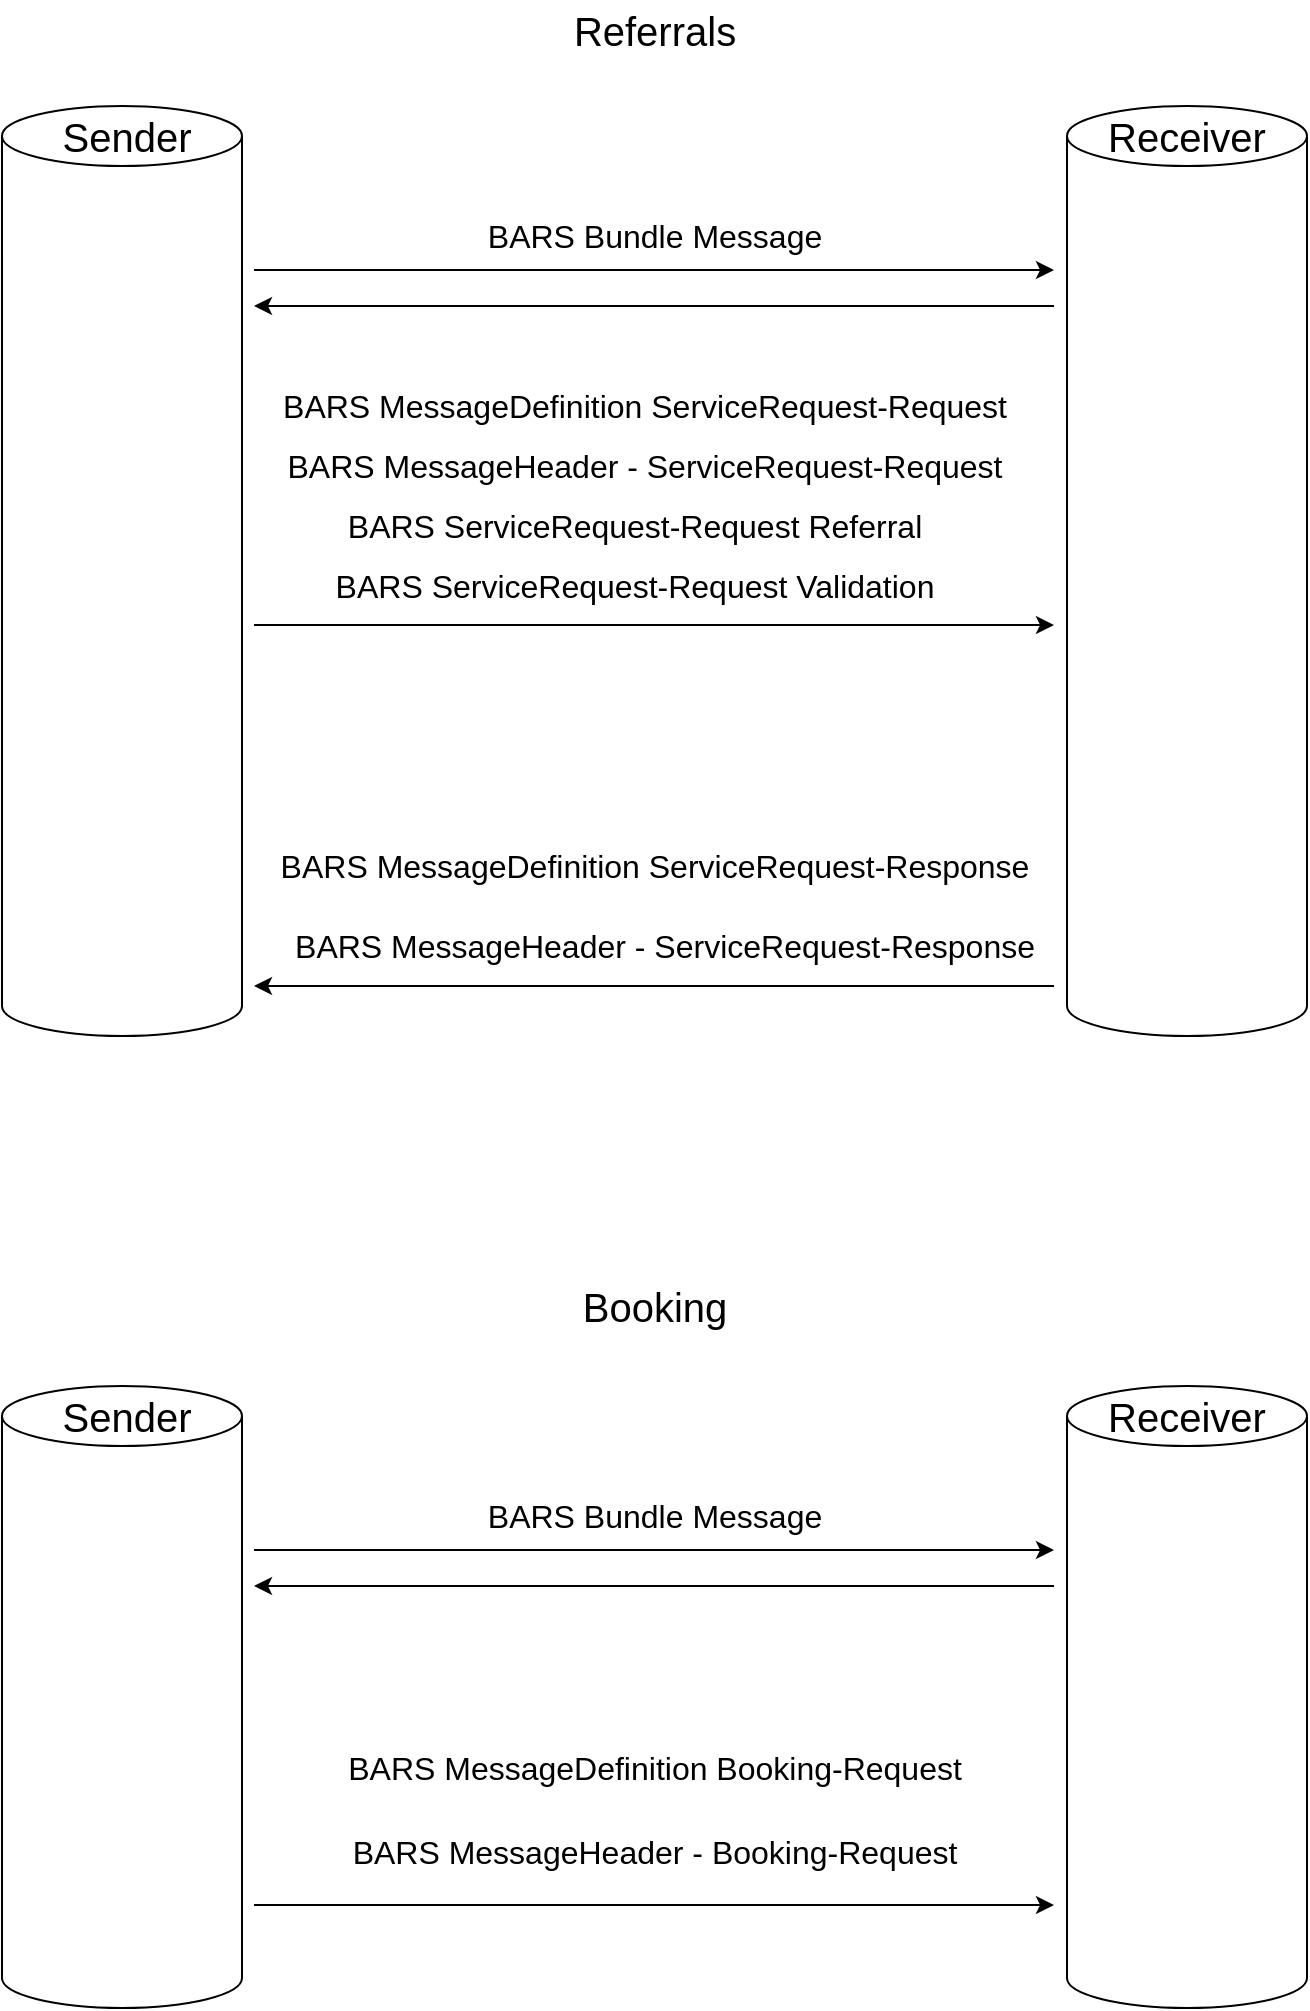 <mxfile version="15.9.4" type="github">
  <diagram id="79-s5XHoGDIOHGQPfeBm" name="Page-1">
    <mxGraphModel dx="2370" dy="1253" grid="1" gridSize="10" guides="1" tooltips="1" connect="1" arrows="1" fold="1" page="1" pageScale="1" pageWidth="827" pageHeight="1169" math="0" shadow="0">
      <root>
        <mxCell id="0" />
        <mxCell id="1" parent="0" />
        <mxCell id="lj4PL6lqvF0ZKJ8xrtYB-16" value="" style="shape=cylinder3;whiteSpace=wrap;html=1;boundedLbl=1;backgroundOutline=1;size=15;fontSize=16;" vertex="1" parent="1">
          <mxGeometry x="606.5" y="132" width="120" height="465" as="geometry" />
        </mxCell>
        <mxCell id="lj4PL6lqvF0ZKJ8xrtYB-15" value="" style="shape=cylinder3;whiteSpace=wrap;html=1;boundedLbl=1;backgroundOutline=1;size=15;fontSize=16;" vertex="1" parent="1">
          <mxGeometry x="74" y="132" width="120" height="465" as="geometry" />
        </mxCell>
        <mxCell id="lj4PL6lqvF0ZKJ8xrtYB-1" value="Sender" style="text;html=1;resizable=0;autosize=1;align=center;verticalAlign=middle;points=[];fillColor=none;strokeColor=none;rounded=0;fontSize=20;" vertex="1" parent="1">
          <mxGeometry x="95.5" y="132" width="80" height="30" as="geometry" />
        </mxCell>
        <mxCell id="lj4PL6lqvF0ZKJ8xrtYB-2" value="Receiver" style="text;html=1;resizable=0;autosize=1;align=center;verticalAlign=middle;points=[];fillColor=none;strokeColor=none;rounded=0;fontSize=20;" vertex="1" parent="1">
          <mxGeometry x="620.5" y="132" width="90" height="30" as="geometry" />
        </mxCell>
        <mxCell id="lj4PL6lqvF0ZKJ8xrtYB-3" value="Referrals" style="text;html=1;resizable=0;autosize=1;align=center;verticalAlign=middle;points=[];fillColor=none;strokeColor=none;rounded=0;fontSize=20;" vertex="1" parent="1">
          <mxGeometry x="350" y="79" width="100" height="30" as="geometry" />
        </mxCell>
        <mxCell id="lj4PL6lqvF0ZKJ8xrtYB-4" value="BARS Bundle Message" style="text;html=1;resizable=0;autosize=1;align=center;verticalAlign=middle;points=[];fillColor=none;strokeColor=none;rounded=0;fontSize=16;" vertex="1" parent="1">
          <mxGeometry x="310" y="187" width="180" height="20" as="geometry" />
        </mxCell>
        <mxCell id="lj4PL6lqvF0ZKJ8xrtYB-5" value="BARS MessageDefinition Booking-Request" style="text;html=1;resizable=0;autosize=1;align=center;verticalAlign=middle;points=[];fillColor=none;strokeColor=none;rounded=0;fontSize=16;" vertex="1" parent="1">
          <mxGeometry x="240.25" y="953" width="320" height="20" as="geometry" />
        </mxCell>
        <mxCell id="lj4PL6lqvF0ZKJ8xrtYB-6" value="BARS MessageDefinition ServiceRequest-Request" style="text;html=1;resizable=0;autosize=1;align=center;verticalAlign=middle;points=[];fillColor=none;strokeColor=none;rounded=0;fontSize=16;" vertex="1" parent="1">
          <mxGeometry x="205" y="272" width="380" height="20" as="geometry" />
        </mxCell>
        <mxCell id="lj4PL6lqvF0ZKJ8xrtYB-7" value="BARS MessageDefinition ServiceRequest-Response" style="text;html=1;resizable=0;autosize=1;align=center;verticalAlign=middle;points=[];fillColor=none;strokeColor=none;rounded=0;fontSize=16;" vertex="1" parent="1">
          <mxGeometry x="205" y="502" width="390" height="20" as="geometry" />
        </mxCell>
        <mxCell id="lj4PL6lqvF0ZKJ8xrtYB-8" value="BARS MessageHeader - Booking-Request" style="text;html=1;resizable=0;autosize=1;align=center;verticalAlign=middle;points=[];fillColor=none;strokeColor=none;rounded=0;fontSize=16;" vertex="1" parent="1">
          <mxGeometry x="240.25" y="994.5" width="320" height="20" as="geometry" />
        </mxCell>
        <mxCell id="lj4PL6lqvF0ZKJ8xrtYB-9" value="BARS MessageHeader - ServiceRequest-Request" style="text;html=1;resizable=0;autosize=1;align=center;verticalAlign=middle;points=[];fillColor=none;strokeColor=none;rounded=0;fontSize=16;" vertex="1" parent="1">
          <mxGeometry x="210" y="302" width="370" height="20" as="geometry" />
        </mxCell>
        <mxCell id="lj4PL6lqvF0ZKJ8xrtYB-10" value="BARS MessageHeader - ServiceRequest-Response" style="text;html=1;resizable=0;autosize=1;align=center;verticalAlign=middle;points=[];fillColor=none;strokeColor=none;rounded=0;fontSize=16;" vertex="1" parent="1">
          <mxGeometry x="210" y="542" width="390" height="20" as="geometry" />
        </mxCell>
        <mxCell id="lj4PL6lqvF0ZKJ8xrtYB-11" value="BARS ServiceRequest-Request Referral" style="text;html=1;resizable=0;autosize=1;align=center;verticalAlign=middle;points=[];fillColor=none;strokeColor=none;rounded=0;fontSize=16;" vertex="1" parent="1">
          <mxGeometry x="240" y="332" width="300" height="20" as="geometry" />
        </mxCell>
        <mxCell id="lj4PL6lqvF0ZKJ8xrtYB-12" value="BARS ServiceRequest-Request Validation" style="text;html=1;resizable=0;autosize=1;align=center;verticalAlign=middle;points=[];fillColor=none;strokeColor=none;rounded=0;fontSize=16;" vertex="1" parent="1">
          <mxGeometry x="235" y="362" width="310" height="20" as="geometry" />
        </mxCell>
        <mxCell id="lj4PL6lqvF0ZKJ8xrtYB-13" value="" style="endArrow=classic;html=1;rounded=0;fontSize=16;" edge="1" parent="1">
          <mxGeometry width="50" height="50" relative="1" as="geometry">
            <mxPoint x="200" y="214" as="sourcePoint" />
            <mxPoint x="600" y="214" as="targetPoint" />
          </mxGeometry>
        </mxCell>
        <mxCell id="lj4PL6lqvF0ZKJ8xrtYB-14" value="" style="endArrow=classic;html=1;rounded=0;fontSize=16;" edge="1" parent="1">
          <mxGeometry width="50" height="50" relative="1" as="geometry">
            <mxPoint x="600" y="232" as="sourcePoint" />
            <mxPoint x="200" y="232" as="targetPoint" />
          </mxGeometry>
        </mxCell>
        <mxCell id="lj4PL6lqvF0ZKJ8xrtYB-17" value="" style="endArrow=classic;html=1;rounded=0;fontSize=16;" edge="1" parent="1">
          <mxGeometry width="50" height="50" relative="1" as="geometry">
            <mxPoint x="200" y="391.5" as="sourcePoint" />
            <mxPoint x="600" y="391.5" as="targetPoint" />
          </mxGeometry>
        </mxCell>
        <mxCell id="lj4PL6lqvF0ZKJ8xrtYB-18" value="" style="endArrow=classic;html=1;rounded=0;fontSize=16;" edge="1" parent="1">
          <mxGeometry width="50" height="50" relative="1" as="geometry">
            <mxPoint x="600" y="572" as="sourcePoint" />
            <mxPoint x="200" y="572" as="targetPoint" />
          </mxGeometry>
        </mxCell>
        <mxCell id="lj4PL6lqvF0ZKJ8xrtYB-19" value="" style="shape=cylinder3;whiteSpace=wrap;html=1;boundedLbl=1;backgroundOutline=1;size=15;fontSize=16;" vertex="1" parent="1">
          <mxGeometry x="606.5" y="772" width="120" height="311" as="geometry" />
        </mxCell>
        <mxCell id="lj4PL6lqvF0ZKJ8xrtYB-20" value="" style="shape=cylinder3;whiteSpace=wrap;html=1;boundedLbl=1;backgroundOutline=1;size=15;fontSize=16;" vertex="1" parent="1">
          <mxGeometry x="74" y="772" width="120" height="311" as="geometry" />
        </mxCell>
        <mxCell id="lj4PL6lqvF0ZKJ8xrtYB-21" value="Sender" style="text;html=1;resizable=0;autosize=1;align=center;verticalAlign=middle;points=[];fillColor=none;strokeColor=none;rounded=0;fontSize=20;" vertex="1" parent="1">
          <mxGeometry x="95.5" y="772" width="80" height="30" as="geometry" />
        </mxCell>
        <mxCell id="lj4PL6lqvF0ZKJ8xrtYB-22" value="Receiver" style="text;html=1;resizable=0;autosize=1;align=center;verticalAlign=middle;points=[];fillColor=none;strokeColor=none;rounded=0;fontSize=20;" vertex="1" parent="1">
          <mxGeometry x="620.5" y="772" width="90" height="30" as="geometry" />
        </mxCell>
        <mxCell id="lj4PL6lqvF0ZKJ8xrtYB-23" value="Booking" style="text;html=1;resizable=0;autosize=1;align=center;verticalAlign=middle;points=[];fillColor=none;strokeColor=none;rounded=0;fontSize=20;" vertex="1" parent="1">
          <mxGeometry x="355" y="717" width="90" height="30" as="geometry" />
        </mxCell>
        <mxCell id="lj4PL6lqvF0ZKJ8xrtYB-24" value="BARS Bundle Message" style="text;html=1;resizable=0;autosize=1;align=center;verticalAlign=middle;points=[];fillColor=none;strokeColor=none;rounded=0;fontSize=16;" vertex="1" parent="1">
          <mxGeometry x="310" y="827" width="180" height="20" as="geometry" />
        </mxCell>
        <mxCell id="lj4PL6lqvF0ZKJ8xrtYB-31" value="" style="endArrow=classic;html=1;rounded=0;fontSize=16;" edge="1" parent="1">
          <mxGeometry width="50" height="50" relative="1" as="geometry">
            <mxPoint x="200" y="854" as="sourcePoint" />
            <mxPoint x="600" y="854" as="targetPoint" />
          </mxGeometry>
        </mxCell>
        <mxCell id="lj4PL6lqvF0ZKJ8xrtYB-32" value="" style="endArrow=classic;html=1;rounded=0;fontSize=16;" edge="1" parent="1">
          <mxGeometry width="50" height="50" relative="1" as="geometry">
            <mxPoint x="600" y="872" as="sourcePoint" />
            <mxPoint x="200" y="872" as="targetPoint" />
          </mxGeometry>
        </mxCell>
        <mxCell id="lj4PL6lqvF0ZKJ8xrtYB-33" value="" style="endArrow=classic;html=1;rounded=0;fontSize=16;" edge="1" parent="1">
          <mxGeometry width="50" height="50" relative="1" as="geometry">
            <mxPoint x="200" y="1031.5" as="sourcePoint" />
            <mxPoint x="600" y="1031.5" as="targetPoint" />
          </mxGeometry>
        </mxCell>
      </root>
    </mxGraphModel>
  </diagram>
</mxfile>
